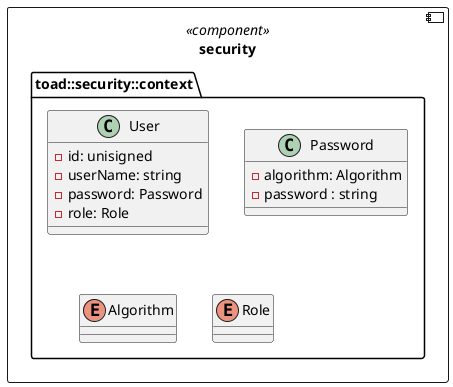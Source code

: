 @startuml
component "security" as alias <<component>> {
   namespace toad::security::context {
        class User {
            - id: unisigned
            - userName: string
            - password: Password
            - role: Role
        }
        class Password {
            - algorithm: Algorithm
            - password : string
        }
        enum Algorithm {

        }
        enum Role {

        }
    }
}
@enduml